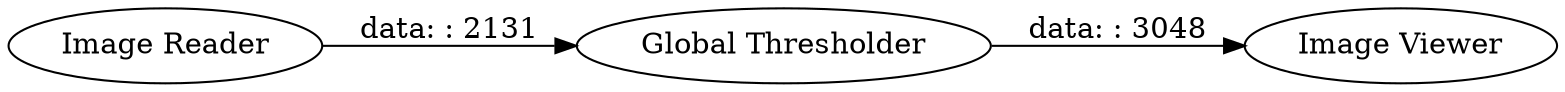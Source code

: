digraph {
	"-9163221554746346587_1" [label="Image Reader"]
	"-9163221554746346587_3" [label="Image Viewer"]
	"-9163221554746346587_2" [label="Global Thresholder"]
	"-9163221554746346587_1" -> "-9163221554746346587_2" [label="data: : 2131"]
	"-9163221554746346587_2" -> "-9163221554746346587_3" [label="data: : 3048"]
	rankdir=LR
}
